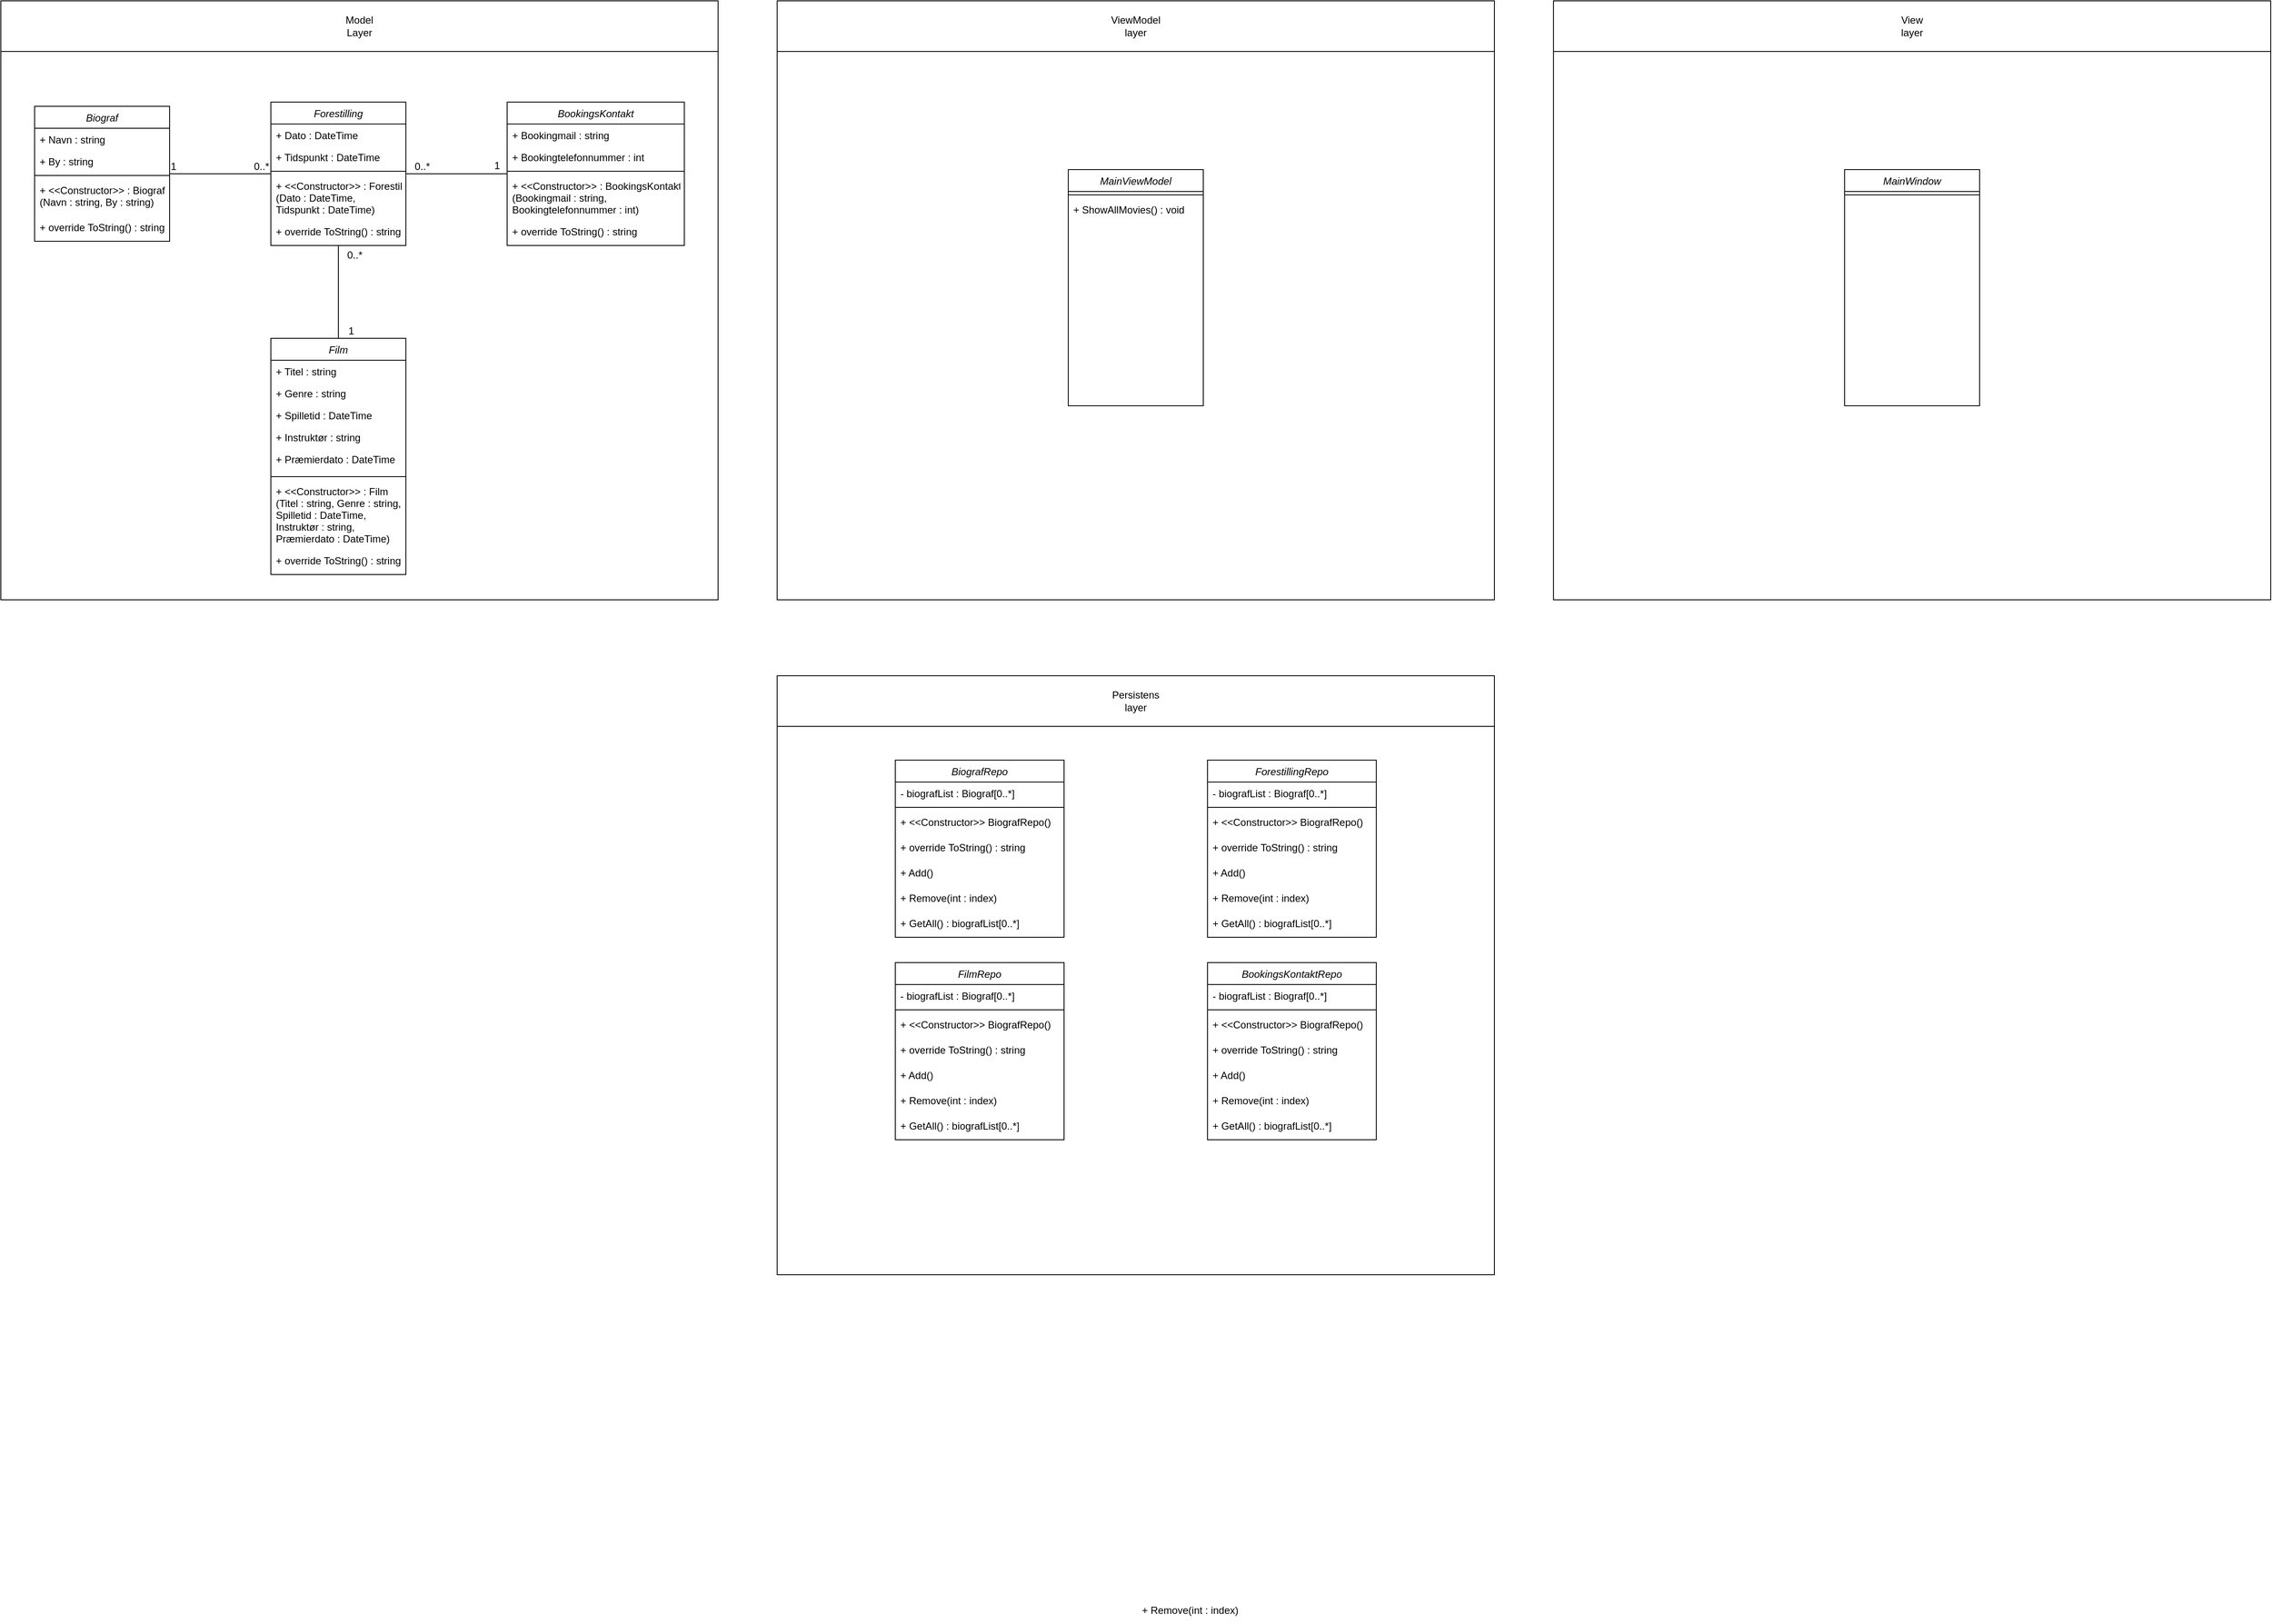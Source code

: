 <mxfile version="20.7.2" type="device"><diagram id="C5RBs43oDa-KdzZeNtuy" name="Page-1"><mxGraphModel dx="1276" dy="1818" grid="1" gridSize="10" guides="1" tooltips="1" connect="1" arrows="1" fold="1" page="1" pageScale="1" pageWidth="827" pageHeight="1169" math="0" shadow="0"><root><mxCell id="WIyWlLk6GJQsqaUBKTNV-0"/><mxCell id="WIyWlLk6GJQsqaUBKTNV-1" parent="WIyWlLk6GJQsqaUBKTNV-0"/><mxCell id="fnD8q6C-QJOQXhDt3EqZ-64" value="" style="rounded=0;whiteSpace=wrap;html=1;" parent="WIyWlLk6GJQsqaUBKTNV-1" vertex="1"><mxGeometry y="-80" width="850" height="710" as="geometry"/></mxCell><mxCell id="fnD8q6C-QJOQXhDt3EqZ-24" value="Biograf" style="swimlane;fontStyle=2;align=center;verticalAlign=top;childLayout=stackLayout;horizontal=1;startSize=26;horizontalStack=0;resizeParent=1;resizeLast=0;collapsible=1;marginBottom=0;rounded=0;shadow=0;strokeWidth=1;" parent="WIyWlLk6GJQsqaUBKTNV-1" vertex="1"><mxGeometry x="40" y="45" width="160" height="160" as="geometry"><mxRectangle x="230" y="140" width="160" height="26" as="alternateBounds"/></mxGeometry></mxCell><mxCell id="fnD8q6C-QJOQXhDt3EqZ-25" value="+ Navn : string" style="text;align=left;verticalAlign=top;spacingLeft=4;spacingRight=4;overflow=hidden;rotatable=0;points=[[0,0.5],[1,0.5]];portConstraint=eastwest;" parent="fnD8q6C-QJOQXhDt3EqZ-24" vertex="1"><mxGeometry y="26" width="160" height="26" as="geometry"/></mxCell><mxCell id="fnD8q6C-QJOQXhDt3EqZ-49" value="+ By : string" style="text;align=left;verticalAlign=top;spacingLeft=4;spacingRight=4;overflow=hidden;rotatable=0;points=[[0,0.5],[1,0.5]];portConstraint=eastwest;rounded=0;shadow=0;html=0;" parent="fnD8q6C-QJOQXhDt3EqZ-24" vertex="1"><mxGeometry y="52" width="160" height="26" as="geometry"/></mxCell><mxCell id="fnD8q6C-QJOQXhDt3EqZ-48" value="" style="line;strokeWidth=1;fillColor=none;align=left;verticalAlign=middle;spacingTop=-1;spacingLeft=3;spacingRight=3;rotatable=0;labelPosition=right;points=[];portConstraint=eastwest;strokeColor=inherit;" parent="fnD8q6C-QJOQXhDt3EqZ-24" vertex="1"><mxGeometry y="78" width="160" height="8" as="geometry"/></mxCell><mxCell id="fnD8q6C-QJOQXhDt3EqZ-26" value="+ &lt;&lt;Constructor&gt;&gt; : Biograf&#10;(Navn : string, By : string)" style="text;align=left;verticalAlign=top;spacingLeft=4;spacingRight=4;overflow=hidden;rotatable=0;points=[[0,0.5],[1,0.5]];portConstraint=eastwest;rounded=0;shadow=0;html=0;" parent="fnD8q6C-QJOQXhDt3EqZ-24" vertex="1"><mxGeometry y="86" width="160" height="44" as="geometry"/></mxCell><mxCell id="fnD8q6C-QJOQXhDt3EqZ-61" value="+ override ToString() : string" style="text;align=left;verticalAlign=top;spacingLeft=4;spacingRight=4;overflow=hidden;rotatable=0;points=[[0,0.5],[1,0.5]];portConstraint=eastwest;rounded=0;shadow=0;html=0;" parent="fnD8q6C-QJOQXhDt3EqZ-24" vertex="1"><mxGeometry y="130" width="160" height="30" as="geometry"/></mxCell><mxCell id="fnD8q6C-QJOQXhDt3EqZ-27" value="Film" style="swimlane;fontStyle=2;align=center;verticalAlign=top;childLayout=stackLayout;horizontal=1;startSize=26;horizontalStack=0;resizeParent=1;resizeLast=0;collapsible=1;marginBottom=0;rounded=0;shadow=0;strokeWidth=1;" parent="WIyWlLk6GJQsqaUBKTNV-1" vertex="1"><mxGeometry x="320" y="320" width="160" height="280" as="geometry"><mxRectangle x="230" y="140" width="160" height="26" as="alternateBounds"/></mxGeometry></mxCell><mxCell id="fnD8q6C-QJOQXhDt3EqZ-28" value="+ Titel : string" style="text;align=left;verticalAlign=top;spacingLeft=4;spacingRight=4;overflow=hidden;rotatable=0;points=[[0,0.5],[1,0.5]];portConstraint=eastwest;" parent="fnD8q6C-QJOQXhDt3EqZ-27" vertex="1"><mxGeometry y="26" width="160" height="26" as="geometry"/></mxCell><mxCell id="fnD8q6C-QJOQXhDt3EqZ-29" value="+ Genre : string" style="text;align=left;verticalAlign=top;spacingLeft=4;spacingRight=4;overflow=hidden;rotatable=0;points=[[0,0.5],[1,0.5]];portConstraint=eastwest;rounded=0;shadow=0;html=0;" parent="fnD8q6C-QJOQXhDt3EqZ-27" vertex="1"><mxGeometry y="52" width="160" height="26" as="geometry"/></mxCell><mxCell id="fnD8q6C-QJOQXhDt3EqZ-30" value="+ Spilletid : DateTime" style="text;align=left;verticalAlign=top;spacingLeft=4;spacingRight=4;overflow=hidden;rotatable=0;points=[[0,0.5],[1,0.5]];portConstraint=eastwest;rounded=0;shadow=0;html=0;" parent="fnD8q6C-QJOQXhDt3EqZ-27" vertex="1"><mxGeometry y="78" width="160" height="26" as="geometry"/></mxCell><mxCell id="fnD8q6C-QJOQXhDt3EqZ-31" value="+ Instruktør : string" style="text;align=left;verticalAlign=top;spacingLeft=4;spacingRight=4;overflow=hidden;rotatable=0;points=[[0,0.5],[1,0.5]];portConstraint=eastwest;rounded=0;shadow=0;html=0;" parent="fnD8q6C-QJOQXhDt3EqZ-27" vertex="1"><mxGeometry y="104" width="160" height="26" as="geometry"/></mxCell><mxCell id="fnD8q6C-QJOQXhDt3EqZ-32" value="+ Præmierdato : DateTime" style="text;align=left;verticalAlign=top;spacingLeft=4;spacingRight=4;overflow=hidden;rotatable=0;points=[[0,0.5],[1,0.5]];portConstraint=eastwest;rounded=0;shadow=0;html=0;" parent="fnD8q6C-QJOQXhDt3EqZ-27" vertex="1"><mxGeometry y="130" width="160" height="30" as="geometry"/></mxCell><mxCell id="fnD8q6C-QJOQXhDt3EqZ-50" value="" style="line;strokeWidth=1;fillColor=none;align=left;verticalAlign=middle;spacingTop=-1;spacingLeft=3;spacingRight=3;rotatable=0;labelPosition=right;points=[];portConstraint=eastwest;strokeColor=inherit;" parent="fnD8q6C-QJOQXhDt3EqZ-27" vertex="1"><mxGeometry y="160" width="160" height="8" as="geometry"/></mxCell><mxCell id="fnD8q6C-QJOQXhDt3EqZ-51" value="+ &lt;&lt;Constructor&gt;&gt; : Film&#10;(Titel : string, Genre : string, &#10;Spilletid : DateTime, &#10;Instruktør : string, &#10;Præmierdato : DateTime)" style="text;align=left;verticalAlign=top;spacingLeft=4;spacingRight=4;overflow=hidden;rotatable=0;points=[[0,0.5],[1,0.5]];portConstraint=eastwest;rounded=0;shadow=0;html=0;" parent="fnD8q6C-QJOQXhDt3EqZ-27" vertex="1"><mxGeometry y="168" width="160" height="82" as="geometry"/></mxCell><mxCell id="fnD8q6C-QJOQXhDt3EqZ-58" value="+ override ToString() : string" style="text;align=left;verticalAlign=top;spacingLeft=4;spacingRight=4;overflow=hidden;rotatable=0;points=[[0,0.5],[1,0.5]];portConstraint=eastwest;rounded=0;shadow=0;html=0;" parent="fnD8q6C-QJOQXhDt3EqZ-27" vertex="1"><mxGeometry y="250" width="160" height="30" as="geometry"/></mxCell><mxCell id="fnD8q6C-QJOQXhDt3EqZ-33" value="Forestilling" style="swimlane;fontStyle=2;align=center;verticalAlign=top;childLayout=stackLayout;horizontal=1;startSize=26;horizontalStack=0;resizeParent=1;resizeLast=0;collapsible=1;marginBottom=0;rounded=0;shadow=0;strokeWidth=1;" parent="WIyWlLk6GJQsqaUBKTNV-1" vertex="1"><mxGeometry x="320" y="40" width="160" height="170" as="geometry"><mxRectangle x="230" y="140" width="160" height="26" as="alternateBounds"/></mxGeometry></mxCell><mxCell id="fnD8q6C-QJOQXhDt3EqZ-34" value="+ Dato : DateTime" style="text;align=left;verticalAlign=top;spacingLeft=4;spacingRight=4;overflow=hidden;rotatable=0;points=[[0,0.5],[1,0.5]];portConstraint=eastwest;" parent="fnD8q6C-QJOQXhDt3EqZ-33" vertex="1"><mxGeometry y="26" width="160" height="26" as="geometry"/></mxCell><mxCell id="fnD8q6C-QJOQXhDt3EqZ-35" value="+ Tidspunkt : DateTime" style="text;align=left;verticalAlign=top;spacingLeft=4;spacingRight=4;overflow=hidden;rotatable=0;points=[[0,0.5],[1,0.5]];portConstraint=eastwest;rounded=0;shadow=0;html=0;" parent="fnD8q6C-QJOQXhDt3EqZ-33" vertex="1"><mxGeometry y="52" width="160" height="26" as="geometry"/></mxCell><mxCell id="fnD8q6C-QJOQXhDt3EqZ-52" value="" style="line;strokeWidth=1;fillColor=none;align=left;verticalAlign=middle;spacingTop=-1;spacingLeft=3;spacingRight=3;rotatable=0;labelPosition=right;points=[];portConstraint=eastwest;strokeColor=inherit;" parent="fnD8q6C-QJOQXhDt3EqZ-33" vertex="1"><mxGeometry y="78" width="160" height="8" as="geometry"/></mxCell><mxCell id="fnD8q6C-QJOQXhDt3EqZ-55" value="+ &lt;&lt;Constructor&gt;&gt; : Forestilling&#10;(Dato : DateTime, &#10;Tidspunkt : DateTime)" style="text;align=left;verticalAlign=top;spacingLeft=4;spacingRight=4;overflow=hidden;rotatable=0;points=[[0,0.5],[1,0.5]];portConstraint=eastwest;rounded=0;shadow=0;html=0;" parent="fnD8q6C-QJOQXhDt3EqZ-33" vertex="1"><mxGeometry y="86" width="160" height="54" as="geometry"/></mxCell><mxCell id="fnD8q6C-QJOQXhDt3EqZ-62" value="+ override ToString() : string" style="text;align=left;verticalAlign=top;spacingLeft=4;spacingRight=4;overflow=hidden;rotatable=0;points=[[0,0.5],[1,0.5]];portConstraint=eastwest;rounded=0;shadow=0;html=0;" parent="fnD8q6C-QJOQXhDt3EqZ-33" vertex="1"><mxGeometry y="140" width="160" height="30" as="geometry"/></mxCell><mxCell id="fnD8q6C-QJOQXhDt3EqZ-36" value="" style="endArrow=none;shadow=0;strokeWidth=1;rounded=0;endFill=0;edgeStyle=elbowEdgeStyle;elbow=vertical;" parent="WIyWlLk6GJQsqaUBKTNV-1" source="fnD8q6C-QJOQXhDt3EqZ-27" target="fnD8q6C-QJOQXhDt3EqZ-33" edge="1"><mxGeometry x="0.5" y="41" relative="1" as="geometry"><mxPoint x="250" y="96" as="sourcePoint"/><mxPoint x="330" y="96" as="targetPoint"/><mxPoint x="-40" y="32" as="offset"/></mxGeometry></mxCell><mxCell id="fnD8q6C-QJOQXhDt3EqZ-37" value="1" style="resizable=0;align=left;verticalAlign=bottom;labelBackgroundColor=none;fontSize=12;" parent="fnD8q6C-QJOQXhDt3EqZ-36" connectable="0" vertex="1"><mxGeometry x="-1" relative="1" as="geometry"><mxPoint x="10" as="offset"/></mxGeometry></mxCell><mxCell id="fnD8q6C-QJOQXhDt3EqZ-38" value="0..*" style="resizable=0;align=right;verticalAlign=bottom;labelBackgroundColor=none;fontSize=12;" parent="fnD8q6C-QJOQXhDt3EqZ-36" connectable="0" vertex="1"><mxGeometry x="1" relative="1" as="geometry"><mxPoint x="30" y="20" as="offset"/></mxGeometry></mxCell><mxCell id="fnD8q6C-QJOQXhDt3EqZ-39" style="edgeStyle=orthogonalEdgeStyle;rounded=0;orthogonalLoop=1;jettySize=auto;html=1;endArrow=none;endFill=0;" parent="WIyWlLk6GJQsqaUBKTNV-1" source="fnD8q6C-QJOQXhDt3EqZ-24" target="fnD8q6C-QJOQXhDt3EqZ-33" edge="1"><mxGeometry relative="1" as="geometry"/></mxCell><mxCell id="fnD8q6C-QJOQXhDt3EqZ-40" value="1" style="resizable=0;align=right;verticalAlign=bottom;labelBackgroundColor=none;fontSize=12;" parent="WIyWlLk6GJQsqaUBKTNV-1" connectable="0" vertex="1"><mxGeometry x="50" y="125" width="160" as="geometry"/></mxCell><mxCell id="fnD8q6C-QJOQXhDt3EqZ-41" value="0..*" style="resizable=0;align=right;verticalAlign=bottom;labelBackgroundColor=none;fontSize=12;" parent="WIyWlLk6GJQsqaUBKTNV-1" connectable="0" vertex="1"><mxGeometry x="160" y="125" width="160" as="geometry"/></mxCell><mxCell id="fnD8q6C-QJOQXhDt3EqZ-42" style="edgeStyle=orthogonalEdgeStyle;rounded=0;orthogonalLoop=1;jettySize=auto;html=1;endArrow=none;endFill=0;" parent="WIyWlLk6GJQsqaUBKTNV-1" source="fnD8q6C-QJOQXhDt3EqZ-43" target="fnD8q6C-QJOQXhDt3EqZ-33" edge="1"><mxGeometry relative="1" as="geometry"/></mxCell><mxCell id="fnD8q6C-QJOQXhDt3EqZ-43" value="BookingsKontakt" style="swimlane;fontStyle=2;align=center;verticalAlign=top;childLayout=stackLayout;horizontal=1;startSize=26;horizontalStack=0;resizeParent=1;resizeLast=0;collapsible=1;marginBottom=0;rounded=0;shadow=0;strokeWidth=1;" parent="WIyWlLk6GJQsqaUBKTNV-1" vertex="1"><mxGeometry x="600" y="40" width="210" height="170" as="geometry"><mxRectangle x="230" y="140" width="160" height="26" as="alternateBounds"/></mxGeometry></mxCell><mxCell id="fnD8q6C-QJOQXhDt3EqZ-44" value="+ Bookingmail : string" style="text;align=left;verticalAlign=top;spacingLeft=4;spacingRight=4;overflow=hidden;rotatable=0;points=[[0,0.5],[1,0.5]];portConstraint=eastwest;" parent="fnD8q6C-QJOQXhDt3EqZ-43" vertex="1"><mxGeometry y="26" width="210" height="26" as="geometry"/></mxCell><mxCell id="fnD8q6C-QJOQXhDt3EqZ-45" value="+ Bookingtelefonnummer : int" style="text;align=left;verticalAlign=top;spacingLeft=4;spacingRight=4;overflow=hidden;rotatable=0;points=[[0,0.5],[1,0.5]];portConstraint=eastwest;rounded=0;shadow=0;html=0;" parent="fnD8q6C-QJOQXhDt3EqZ-43" vertex="1"><mxGeometry y="52" width="210" height="26" as="geometry"/></mxCell><mxCell id="fnD8q6C-QJOQXhDt3EqZ-56" value="" style="line;strokeWidth=1;fillColor=none;align=left;verticalAlign=middle;spacingTop=-1;spacingLeft=3;spacingRight=3;rotatable=0;labelPosition=right;points=[];portConstraint=eastwest;strokeColor=inherit;" parent="fnD8q6C-QJOQXhDt3EqZ-43" vertex="1"><mxGeometry y="78" width="210" height="8" as="geometry"/></mxCell><mxCell id="fnD8q6C-QJOQXhDt3EqZ-57" value="+ &lt;&lt;Constructor&gt;&gt; : BookingsKontakt&#10;(Bookingmail : string, &#10;Bookingtelefonnummer : int)" style="text;align=left;verticalAlign=top;spacingLeft=4;spacingRight=4;overflow=hidden;rotatable=0;points=[[0,0.5],[1,0.5]];portConstraint=eastwest;rounded=0;shadow=0;html=0;" parent="fnD8q6C-QJOQXhDt3EqZ-43" vertex="1"><mxGeometry y="86" width="210" height="54" as="geometry"/></mxCell><mxCell id="fnD8q6C-QJOQXhDt3EqZ-63" value="+ override ToString() : string" style="text;align=left;verticalAlign=top;spacingLeft=4;spacingRight=4;overflow=hidden;rotatable=0;points=[[0,0.5],[1,0.5]];portConstraint=eastwest;rounded=0;shadow=0;html=0;" parent="fnD8q6C-QJOQXhDt3EqZ-43" vertex="1"><mxGeometry y="140" width="210" height="30" as="geometry"/></mxCell><mxCell id="fnD8q6C-QJOQXhDt3EqZ-46" value="1" style="resizable=0;align=right;verticalAlign=bottom;labelBackgroundColor=none;fontSize=12;" parent="WIyWlLk6GJQsqaUBKTNV-1" connectable="0" vertex="1"><mxGeometry x="510" y="60" as="geometry"><mxPoint x="83" y="64" as="offset"/></mxGeometry></mxCell><mxCell id="fnD8q6C-QJOQXhDt3EqZ-47" value="0..*" style="resizable=0;align=right;verticalAlign=bottom;labelBackgroundColor=none;fontSize=12;" parent="WIyWlLk6GJQsqaUBKTNV-1" connectable="0" vertex="1"><mxGeometry x="510" y="125" as="geometry"/></mxCell><mxCell id="fnD8q6C-QJOQXhDt3EqZ-65" value="" style="rounded=0;whiteSpace=wrap;html=1;" parent="WIyWlLk6GJQsqaUBKTNV-1" vertex="1"><mxGeometry y="-80" width="850" height="60" as="geometry"/></mxCell><mxCell id="fnD8q6C-QJOQXhDt3EqZ-66" value="Model&lt;br&gt;Layer" style="text;html=1;strokeColor=none;fillColor=none;align=center;verticalAlign=middle;whiteSpace=wrap;rounded=0;" parent="WIyWlLk6GJQsqaUBKTNV-1" vertex="1"><mxGeometry x="395" y="-65" width="60" height="30" as="geometry"/></mxCell><mxCell id="fnD8q6C-QJOQXhDt3EqZ-67" value="" style="rounded=0;whiteSpace=wrap;html=1;" parent="WIyWlLk6GJQsqaUBKTNV-1" vertex="1"><mxGeometry x="920" y="-80" width="850" height="710" as="geometry"/></mxCell><mxCell id="fnD8q6C-QJOQXhDt3EqZ-74" value="MainViewModel" style="swimlane;fontStyle=2;align=center;verticalAlign=top;childLayout=stackLayout;horizontal=1;startSize=26;horizontalStack=0;resizeParent=1;resizeLast=0;collapsible=1;marginBottom=0;rounded=0;shadow=0;strokeWidth=1;" parent="WIyWlLk6GJQsqaUBKTNV-1" vertex="1"><mxGeometry x="1265" y="120" width="160" height="280" as="geometry"><mxRectangle x="230" y="140" width="160" height="26" as="alternateBounds"/></mxGeometry></mxCell><mxCell id="fnD8q6C-QJOQXhDt3EqZ-80" value="" style="line;strokeWidth=1;fillColor=none;align=left;verticalAlign=middle;spacingTop=-1;spacingLeft=3;spacingRight=3;rotatable=0;labelPosition=right;points=[];portConstraint=eastwest;strokeColor=inherit;" parent="fnD8q6C-QJOQXhDt3EqZ-74" vertex="1"><mxGeometry y="26" width="160" height="8" as="geometry"/></mxCell><mxCell id="fnD8q6C-QJOQXhDt3EqZ-82" value="+ ShowAllMovies() : void" style="text;align=left;verticalAlign=top;spacingLeft=4;spacingRight=4;overflow=hidden;rotatable=0;points=[[0,0.5],[1,0.5]];portConstraint=eastwest;rounded=0;shadow=0;html=0;" parent="fnD8q6C-QJOQXhDt3EqZ-74" vertex="1"><mxGeometry y="34" width="160" height="30" as="geometry"/></mxCell><mxCell id="fnD8q6C-QJOQXhDt3EqZ-104" value="" style="rounded=0;whiteSpace=wrap;html=1;" parent="WIyWlLk6GJQsqaUBKTNV-1" vertex="1"><mxGeometry x="920" y="-80" width="850" height="60" as="geometry"/></mxCell><mxCell id="fnD8q6C-QJOQXhDt3EqZ-105" value="ViewModel layer" style="text;html=1;strokeColor=none;fillColor=none;align=center;verticalAlign=middle;whiteSpace=wrap;rounded=0;" parent="WIyWlLk6GJQsqaUBKTNV-1" vertex="1"><mxGeometry x="1315" y="-65" width="60" height="30" as="geometry"/></mxCell><mxCell id="fnD8q6C-QJOQXhDt3EqZ-117" value="+ Remove(int : index)" style="text;strokeColor=none;fillColor=none;align=left;verticalAlign=top;spacingLeft=4;spacingRight=4;overflow=hidden;rotatable=0;points=[[0,0.5],[1,0.5]];portConstraint=eastwest;" parent="WIyWlLk6GJQsqaUBKTNV-1" vertex="1"><mxGeometry x="1346.25" y="1814" width="200" height="26" as="geometry"/></mxCell><mxCell id="l9NF0XRSPHF4LzwZ4lcn-22" value="" style="rounded=0;whiteSpace=wrap;html=1;" vertex="1" parent="WIyWlLk6GJQsqaUBKTNV-1"><mxGeometry x="1840" y="-80" width="850" height="710" as="geometry"/></mxCell><mxCell id="l9NF0XRSPHF4LzwZ4lcn-23" value="MainWindow" style="swimlane;fontStyle=2;align=center;verticalAlign=top;childLayout=stackLayout;horizontal=1;startSize=26;horizontalStack=0;resizeParent=1;resizeLast=0;collapsible=1;marginBottom=0;rounded=0;shadow=0;strokeWidth=1;" vertex="1" parent="WIyWlLk6GJQsqaUBKTNV-1"><mxGeometry x="2185" y="120" width="160" height="280" as="geometry"><mxRectangle x="230" y="140" width="160" height="26" as="alternateBounds"/></mxGeometry></mxCell><mxCell id="l9NF0XRSPHF4LzwZ4lcn-24" value="" style="line;strokeWidth=1;fillColor=none;align=left;verticalAlign=middle;spacingTop=-1;spacingLeft=3;spacingRight=3;rotatable=0;labelPosition=right;points=[];portConstraint=eastwest;strokeColor=inherit;" vertex="1" parent="l9NF0XRSPHF4LzwZ4lcn-23"><mxGeometry y="26" width="160" height="8" as="geometry"/></mxCell><mxCell id="l9NF0XRSPHF4LzwZ4lcn-26" value="" style="rounded=0;whiteSpace=wrap;html=1;" vertex="1" parent="WIyWlLk6GJQsqaUBKTNV-1"><mxGeometry x="1840" y="-80" width="850" height="60" as="geometry"/></mxCell><mxCell id="l9NF0XRSPHF4LzwZ4lcn-27" value="View&lt;br&gt;layer" style="text;html=1;strokeColor=none;fillColor=none;align=center;verticalAlign=middle;whiteSpace=wrap;rounded=0;" vertex="1" parent="WIyWlLk6GJQsqaUBKTNV-1"><mxGeometry x="2235" y="-65" width="60" height="30" as="geometry"/></mxCell><mxCell id="l9NF0XRSPHF4LzwZ4lcn-45" value="" style="rounded=0;whiteSpace=wrap;html=1;" vertex="1" parent="WIyWlLk6GJQsqaUBKTNV-1"><mxGeometry x="920" y="720" width="850" height="710" as="geometry"/></mxCell><mxCell id="l9NF0XRSPHF4LzwZ4lcn-49" value="" style="rounded=0;whiteSpace=wrap;html=1;" vertex="1" parent="WIyWlLk6GJQsqaUBKTNV-1"><mxGeometry x="920" y="720" width="850" height="60" as="geometry"/></mxCell><mxCell id="l9NF0XRSPHF4LzwZ4lcn-50" value="Persistens&lt;br&gt;layer" style="text;html=1;strokeColor=none;fillColor=none;align=center;verticalAlign=middle;whiteSpace=wrap;rounded=0;" vertex="1" parent="WIyWlLk6GJQsqaUBKTNV-1"><mxGeometry x="1315" y="735" width="60" height="30" as="geometry"/></mxCell><mxCell id="l9NF0XRSPHF4LzwZ4lcn-51" value="ForestillingRepo" style="swimlane;fontStyle=2;align=center;verticalAlign=top;childLayout=stackLayout;horizontal=1;startSize=26;horizontalStack=0;resizeParent=1;resizeLast=0;collapsible=1;marginBottom=0;rounded=0;shadow=0;strokeWidth=1;" vertex="1" parent="WIyWlLk6GJQsqaUBKTNV-1"><mxGeometry x="1430" y="820" width="200" height="210" as="geometry"><mxRectangle x="230" y="140" width="160" height="26" as="alternateBounds"/></mxGeometry></mxCell><mxCell id="l9NF0XRSPHF4LzwZ4lcn-52" value="- biografList : Biograf[0..*]" style="text;align=left;verticalAlign=top;spacingLeft=4;spacingRight=4;overflow=hidden;rotatable=0;points=[[0,0.5],[1,0.5]];portConstraint=eastwest;" vertex="1" parent="l9NF0XRSPHF4LzwZ4lcn-51"><mxGeometry y="26" width="200" height="26" as="geometry"/></mxCell><mxCell id="l9NF0XRSPHF4LzwZ4lcn-53" value="" style="line;strokeWidth=1;fillColor=none;align=left;verticalAlign=middle;spacingTop=-1;spacingLeft=3;spacingRight=3;rotatable=0;labelPosition=right;points=[];portConstraint=eastwest;strokeColor=inherit;" vertex="1" parent="l9NF0XRSPHF4LzwZ4lcn-51"><mxGeometry y="52" width="200" height="8" as="geometry"/></mxCell><mxCell id="l9NF0XRSPHF4LzwZ4lcn-54" value="+ &lt;&lt;Constructor&gt;&gt; BiografRepo()" style="text;align=left;verticalAlign=top;spacingLeft=4;spacingRight=4;overflow=hidden;rotatable=0;points=[[0,0.5],[1,0.5]];portConstraint=eastwest;rounded=0;shadow=0;html=0;" vertex="1" parent="l9NF0XRSPHF4LzwZ4lcn-51"><mxGeometry y="60" width="200" height="30" as="geometry"/></mxCell><mxCell id="l9NF0XRSPHF4LzwZ4lcn-55" value="+ override ToString() : string" style="text;align=left;verticalAlign=top;spacingLeft=4;spacingRight=4;overflow=hidden;rotatable=0;points=[[0,0.5],[1,0.5]];portConstraint=eastwest;rounded=0;shadow=0;html=0;" vertex="1" parent="l9NF0XRSPHF4LzwZ4lcn-51"><mxGeometry y="90" width="200" height="30" as="geometry"/></mxCell><mxCell id="l9NF0XRSPHF4LzwZ4lcn-56" value="+ Add()" style="text;align=left;verticalAlign=top;spacingLeft=4;spacingRight=4;overflow=hidden;rotatable=0;points=[[0,0.5],[1,0.5]];portConstraint=eastwest;rounded=0;shadow=0;html=0;" vertex="1" parent="l9NF0XRSPHF4LzwZ4lcn-51"><mxGeometry y="120" width="200" height="30" as="geometry"/></mxCell><mxCell id="l9NF0XRSPHF4LzwZ4lcn-57" value="+ Remove(int : index)" style="text;align=left;verticalAlign=top;spacingLeft=4;spacingRight=4;overflow=hidden;rotatable=0;points=[[0,0.5],[1,0.5]];portConstraint=eastwest;rounded=0;shadow=0;html=0;" vertex="1" parent="l9NF0XRSPHF4LzwZ4lcn-51"><mxGeometry y="150" width="200" height="30" as="geometry"/></mxCell><mxCell id="l9NF0XRSPHF4LzwZ4lcn-58" value="+ GetAll() : biografList[0..*]" style="text;align=left;verticalAlign=top;spacingLeft=4;spacingRight=4;overflow=hidden;rotatable=0;points=[[0,0.5],[1,0.5]];portConstraint=eastwest;rounded=0;shadow=0;html=0;" vertex="1" parent="l9NF0XRSPHF4LzwZ4lcn-51"><mxGeometry y="180" width="200" height="30" as="geometry"/></mxCell><mxCell id="l9NF0XRSPHF4LzwZ4lcn-59" value="BookingsKontaktRepo" style="swimlane;fontStyle=2;align=center;verticalAlign=top;childLayout=stackLayout;horizontal=1;startSize=26;horizontalStack=0;resizeParent=1;resizeLast=0;collapsible=1;marginBottom=0;rounded=0;shadow=0;strokeWidth=1;" vertex="1" parent="WIyWlLk6GJQsqaUBKTNV-1"><mxGeometry x="1430" y="1060" width="200" height="210" as="geometry"><mxRectangle x="230" y="140" width="160" height="26" as="alternateBounds"/></mxGeometry></mxCell><mxCell id="l9NF0XRSPHF4LzwZ4lcn-60" value="- biografList : Biograf[0..*]" style="text;align=left;verticalAlign=top;spacingLeft=4;spacingRight=4;overflow=hidden;rotatable=0;points=[[0,0.5],[1,0.5]];portConstraint=eastwest;" vertex="1" parent="l9NF0XRSPHF4LzwZ4lcn-59"><mxGeometry y="26" width="200" height="26" as="geometry"/></mxCell><mxCell id="l9NF0XRSPHF4LzwZ4lcn-61" value="" style="line;strokeWidth=1;fillColor=none;align=left;verticalAlign=middle;spacingTop=-1;spacingLeft=3;spacingRight=3;rotatable=0;labelPosition=right;points=[];portConstraint=eastwest;strokeColor=inherit;" vertex="1" parent="l9NF0XRSPHF4LzwZ4lcn-59"><mxGeometry y="52" width="200" height="8" as="geometry"/></mxCell><mxCell id="l9NF0XRSPHF4LzwZ4lcn-62" value="+ &lt;&lt;Constructor&gt;&gt; BiografRepo()" style="text;align=left;verticalAlign=top;spacingLeft=4;spacingRight=4;overflow=hidden;rotatable=0;points=[[0,0.5],[1,0.5]];portConstraint=eastwest;rounded=0;shadow=0;html=0;" vertex="1" parent="l9NF0XRSPHF4LzwZ4lcn-59"><mxGeometry y="60" width="200" height="30" as="geometry"/></mxCell><mxCell id="l9NF0XRSPHF4LzwZ4lcn-63" value="+ override ToString() : string" style="text;align=left;verticalAlign=top;spacingLeft=4;spacingRight=4;overflow=hidden;rotatable=0;points=[[0,0.5],[1,0.5]];portConstraint=eastwest;rounded=0;shadow=0;html=0;" vertex="1" parent="l9NF0XRSPHF4LzwZ4lcn-59"><mxGeometry y="90" width="200" height="30" as="geometry"/></mxCell><mxCell id="l9NF0XRSPHF4LzwZ4lcn-64" value="+ Add()" style="text;align=left;verticalAlign=top;spacingLeft=4;spacingRight=4;overflow=hidden;rotatable=0;points=[[0,0.5],[1,0.5]];portConstraint=eastwest;rounded=0;shadow=0;html=0;" vertex="1" parent="l9NF0XRSPHF4LzwZ4lcn-59"><mxGeometry y="120" width="200" height="30" as="geometry"/></mxCell><mxCell id="l9NF0XRSPHF4LzwZ4lcn-65" value="+ Remove(int : index)" style="text;align=left;verticalAlign=top;spacingLeft=4;spacingRight=4;overflow=hidden;rotatable=0;points=[[0,0.5],[1,0.5]];portConstraint=eastwest;rounded=0;shadow=0;html=0;" vertex="1" parent="l9NF0XRSPHF4LzwZ4lcn-59"><mxGeometry y="150" width="200" height="30" as="geometry"/></mxCell><mxCell id="l9NF0XRSPHF4LzwZ4lcn-66" value="+ GetAll() : biografList[0..*]" style="text;align=left;verticalAlign=top;spacingLeft=4;spacingRight=4;overflow=hidden;rotatable=0;points=[[0,0.5],[1,0.5]];portConstraint=eastwest;rounded=0;shadow=0;html=0;" vertex="1" parent="l9NF0XRSPHF4LzwZ4lcn-59"><mxGeometry y="180" width="200" height="30" as="geometry"/></mxCell><mxCell id="l9NF0XRSPHF4LzwZ4lcn-67" value="BiografRepo" style="swimlane;fontStyle=2;align=center;verticalAlign=top;childLayout=stackLayout;horizontal=1;startSize=26;horizontalStack=0;resizeParent=1;resizeLast=0;collapsible=1;marginBottom=0;rounded=0;shadow=0;strokeWidth=1;" vertex="1" parent="WIyWlLk6GJQsqaUBKTNV-1"><mxGeometry x="1060" y="820" width="200" height="210" as="geometry"><mxRectangle x="230" y="140" width="160" height="26" as="alternateBounds"/></mxGeometry></mxCell><mxCell id="l9NF0XRSPHF4LzwZ4lcn-68" value="- biografList : Biograf[0..*]" style="text;align=left;verticalAlign=top;spacingLeft=4;spacingRight=4;overflow=hidden;rotatable=0;points=[[0,0.5],[1,0.5]];portConstraint=eastwest;" vertex="1" parent="l9NF0XRSPHF4LzwZ4lcn-67"><mxGeometry y="26" width="200" height="26" as="geometry"/></mxCell><mxCell id="l9NF0XRSPHF4LzwZ4lcn-69" value="" style="line;strokeWidth=1;fillColor=none;align=left;verticalAlign=middle;spacingTop=-1;spacingLeft=3;spacingRight=3;rotatable=0;labelPosition=right;points=[];portConstraint=eastwest;strokeColor=inherit;" vertex="1" parent="l9NF0XRSPHF4LzwZ4lcn-67"><mxGeometry y="52" width="200" height="8" as="geometry"/></mxCell><mxCell id="l9NF0XRSPHF4LzwZ4lcn-70" value="+ &lt;&lt;Constructor&gt;&gt; BiografRepo()" style="text;align=left;verticalAlign=top;spacingLeft=4;spacingRight=4;overflow=hidden;rotatable=0;points=[[0,0.5],[1,0.5]];portConstraint=eastwest;rounded=0;shadow=0;html=0;" vertex="1" parent="l9NF0XRSPHF4LzwZ4lcn-67"><mxGeometry y="60" width="200" height="30" as="geometry"/></mxCell><mxCell id="l9NF0XRSPHF4LzwZ4lcn-71" value="+ override ToString() : string" style="text;align=left;verticalAlign=top;spacingLeft=4;spacingRight=4;overflow=hidden;rotatable=0;points=[[0,0.5],[1,0.5]];portConstraint=eastwest;rounded=0;shadow=0;html=0;" vertex="1" parent="l9NF0XRSPHF4LzwZ4lcn-67"><mxGeometry y="90" width="200" height="30" as="geometry"/></mxCell><mxCell id="l9NF0XRSPHF4LzwZ4lcn-72" value="+ Add()" style="text;align=left;verticalAlign=top;spacingLeft=4;spacingRight=4;overflow=hidden;rotatable=0;points=[[0,0.5],[1,0.5]];portConstraint=eastwest;rounded=0;shadow=0;html=0;" vertex="1" parent="l9NF0XRSPHF4LzwZ4lcn-67"><mxGeometry y="120" width="200" height="30" as="geometry"/></mxCell><mxCell id="l9NF0XRSPHF4LzwZ4lcn-73" value="+ Remove(int : index)" style="text;align=left;verticalAlign=top;spacingLeft=4;spacingRight=4;overflow=hidden;rotatable=0;points=[[0,0.5],[1,0.5]];portConstraint=eastwest;rounded=0;shadow=0;html=0;" vertex="1" parent="l9NF0XRSPHF4LzwZ4lcn-67"><mxGeometry y="150" width="200" height="30" as="geometry"/></mxCell><mxCell id="l9NF0XRSPHF4LzwZ4lcn-74" value="+ GetAll() : biografList[0..*]" style="text;align=left;verticalAlign=top;spacingLeft=4;spacingRight=4;overflow=hidden;rotatable=0;points=[[0,0.5],[1,0.5]];portConstraint=eastwest;rounded=0;shadow=0;html=0;" vertex="1" parent="l9NF0XRSPHF4LzwZ4lcn-67"><mxGeometry y="180" width="200" height="30" as="geometry"/></mxCell><mxCell id="l9NF0XRSPHF4LzwZ4lcn-75" value="FilmRepo" style="swimlane;fontStyle=2;align=center;verticalAlign=top;childLayout=stackLayout;horizontal=1;startSize=26;horizontalStack=0;resizeParent=1;resizeLast=0;collapsible=1;marginBottom=0;rounded=0;shadow=0;strokeWidth=1;" vertex="1" parent="WIyWlLk6GJQsqaUBKTNV-1"><mxGeometry x="1060" y="1060" width="200" height="210" as="geometry"><mxRectangle x="230" y="140" width="160" height="26" as="alternateBounds"/></mxGeometry></mxCell><mxCell id="l9NF0XRSPHF4LzwZ4lcn-76" value="- biografList : Biograf[0..*]" style="text;align=left;verticalAlign=top;spacingLeft=4;spacingRight=4;overflow=hidden;rotatable=0;points=[[0,0.5],[1,0.5]];portConstraint=eastwest;" vertex="1" parent="l9NF0XRSPHF4LzwZ4lcn-75"><mxGeometry y="26" width="200" height="26" as="geometry"/></mxCell><mxCell id="l9NF0XRSPHF4LzwZ4lcn-77" value="" style="line;strokeWidth=1;fillColor=none;align=left;verticalAlign=middle;spacingTop=-1;spacingLeft=3;spacingRight=3;rotatable=0;labelPosition=right;points=[];portConstraint=eastwest;strokeColor=inherit;" vertex="1" parent="l9NF0XRSPHF4LzwZ4lcn-75"><mxGeometry y="52" width="200" height="8" as="geometry"/></mxCell><mxCell id="l9NF0XRSPHF4LzwZ4lcn-78" value="+ &lt;&lt;Constructor&gt;&gt; BiografRepo()" style="text;align=left;verticalAlign=top;spacingLeft=4;spacingRight=4;overflow=hidden;rotatable=0;points=[[0,0.5],[1,0.5]];portConstraint=eastwest;rounded=0;shadow=0;html=0;" vertex="1" parent="l9NF0XRSPHF4LzwZ4lcn-75"><mxGeometry y="60" width="200" height="30" as="geometry"/></mxCell><mxCell id="l9NF0XRSPHF4LzwZ4lcn-79" value="+ override ToString() : string" style="text;align=left;verticalAlign=top;spacingLeft=4;spacingRight=4;overflow=hidden;rotatable=0;points=[[0,0.5],[1,0.5]];portConstraint=eastwest;rounded=0;shadow=0;html=0;" vertex="1" parent="l9NF0XRSPHF4LzwZ4lcn-75"><mxGeometry y="90" width="200" height="30" as="geometry"/></mxCell><mxCell id="l9NF0XRSPHF4LzwZ4lcn-80" value="+ Add()" style="text;align=left;verticalAlign=top;spacingLeft=4;spacingRight=4;overflow=hidden;rotatable=0;points=[[0,0.5],[1,0.5]];portConstraint=eastwest;rounded=0;shadow=0;html=0;" vertex="1" parent="l9NF0XRSPHF4LzwZ4lcn-75"><mxGeometry y="120" width="200" height="30" as="geometry"/></mxCell><mxCell id="l9NF0XRSPHF4LzwZ4lcn-81" value="+ Remove(int : index)" style="text;align=left;verticalAlign=top;spacingLeft=4;spacingRight=4;overflow=hidden;rotatable=0;points=[[0,0.5],[1,0.5]];portConstraint=eastwest;rounded=0;shadow=0;html=0;" vertex="1" parent="l9NF0XRSPHF4LzwZ4lcn-75"><mxGeometry y="150" width="200" height="30" as="geometry"/></mxCell><mxCell id="l9NF0XRSPHF4LzwZ4lcn-82" value="+ GetAll() : biografList[0..*]" style="text;align=left;verticalAlign=top;spacingLeft=4;spacingRight=4;overflow=hidden;rotatable=0;points=[[0,0.5],[1,0.5]];portConstraint=eastwest;rounded=0;shadow=0;html=0;" vertex="1" parent="l9NF0XRSPHF4LzwZ4lcn-75"><mxGeometry y="180" width="200" height="30" as="geometry"/></mxCell></root></mxGraphModel></diagram></mxfile>